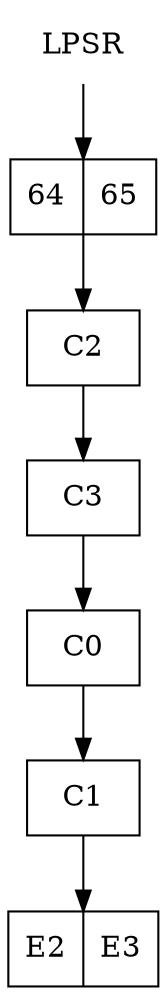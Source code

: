 // UCE 460 - 140231300 (fo. 8) - LPSR - Load program status register
    
digraph G {
    graph [ splines = ortho ]
    node  [ shape = box ]
    
    start -> 6465
    6465  -> C2
    C2    -> C3
    C3    -> C0
    C0    -> C1
    C1    -> E2E3
    
    start [ shape = none ; label = "LPSR"]
    6465  [ shape = record ; label = "64|65" ]
    E2E3  [ shape = record ; label = "E2|E3" ]
}

